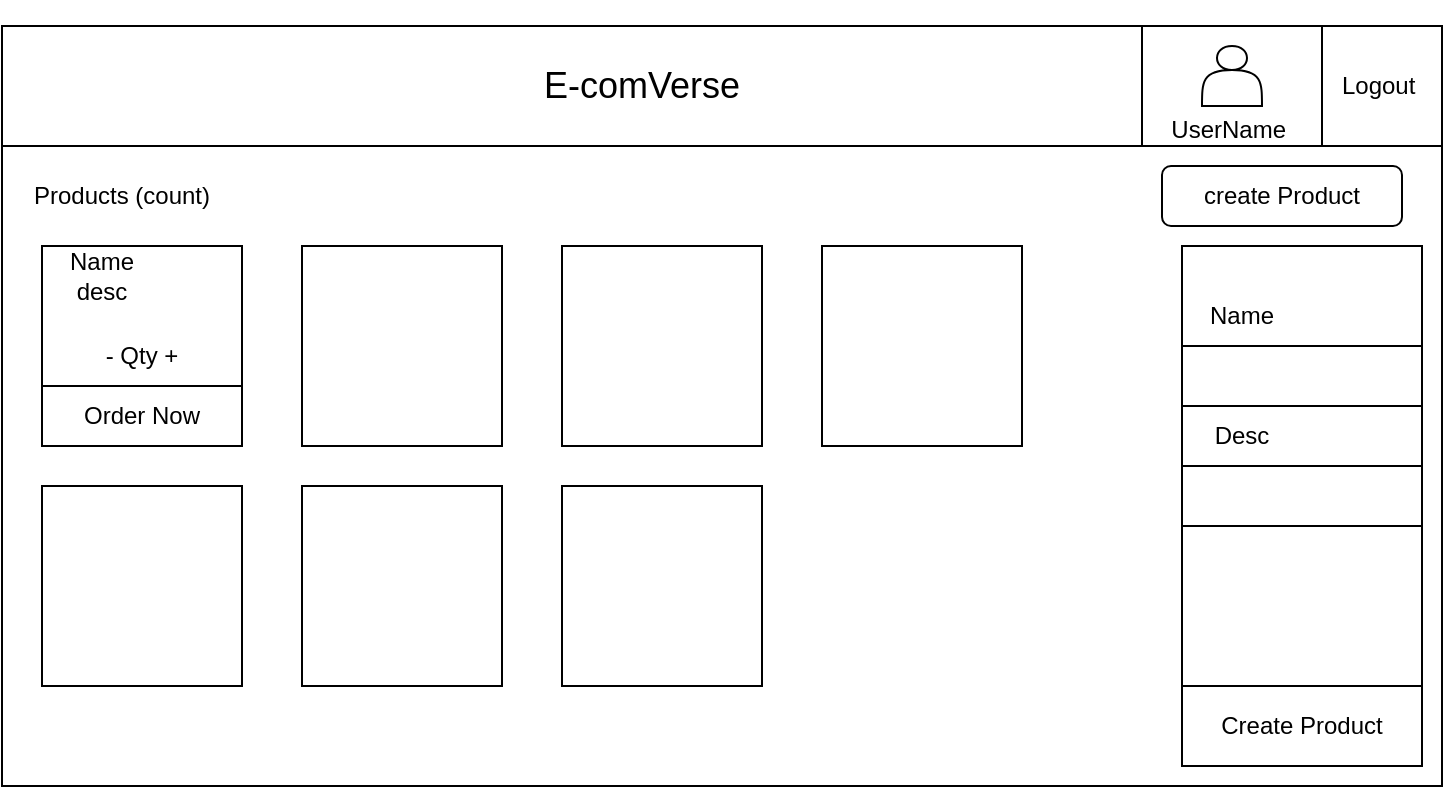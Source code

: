 <mxfile version="24.7.12">
  <diagram name="Page-1" id="XTHC8wBETDYpfUe3pU4K">
    <mxGraphModel dx="1306" dy="589" grid="1" gridSize="10" guides="1" tooltips="1" connect="1" arrows="1" fold="1" page="1" pageScale="1" pageWidth="850" pageHeight="1100" math="0" shadow="0">
      <root>
        <mxCell id="0" />
        <mxCell id="1" parent="0" />
        <mxCell id="EuaLSNtYa_kz6bgPuCTz-1" value="" style="rounded=0;whiteSpace=wrap;html=1;" vertex="1" parent="1">
          <mxGeometry x="80" y="120" width="720" height="380" as="geometry" />
        </mxCell>
        <mxCell id="EuaLSNtYa_kz6bgPuCTz-2" value="" style="rounded=0;whiteSpace=wrap;html=1;" vertex="1" parent="1">
          <mxGeometry x="80" y="120" width="720" height="60" as="geometry" />
        </mxCell>
        <mxCell id="EuaLSNtYa_kz6bgPuCTz-4" value="" style="rounded=0;whiteSpace=wrap;html=1;" vertex="1" parent="1">
          <mxGeometry x="100" y="230" width="100" height="100" as="geometry" />
        </mxCell>
        <mxCell id="EuaLSNtYa_kz6bgPuCTz-5" value="" style="rounded=0;whiteSpace=wrap;html=1;" vertex="1" parent="1">
          <mxGeometry x="230" y="230" width="100" height="100" as="geometry" />
        </mxCell>
        <mxCell id="EuaLSNtYa_kz6bgPuCTz-6" value="" style="rounded=0;whiteSpace=wrap;html=1;" vertex="1" parent="1">
          <mxGeometry x="360" y="230" width="100" height="100" as="geometry" />
        </mxCell>
        <mxCell id="EuaLSNtYa_kz6bgPuCTz-7" value="" style="rounded=0;whiteSpace=wrap;html=1;" vertex="1" parent="1">
          <mxGeometry x="490" y="230" width="100" height="100" as="geometry" />
        </mxCell>
        <mxCell id="EuaLSNtYa_kz6bgPuCTz-8" value="" style="rounded=0;whiteSpace=wrap;html=1;" vertex="1" parent="1">
          <mxGeometry x="100" y="350" width="100" height="100" as="geometry" />
        </mxCell>
        <mxCell id="EuaLSNtYa_kz6bgPuCTz-9" value="" style="rounded=0;whiteSpace=wrap;html=1;" vertex="1" parent="1">
          <mxGeometry x="230" y="350" width="100" height="100" as="geometry" />
        </mxCell>
        <mxCell id="EuaLSNtYa_kz6bgPuCTz-10" value="" style="rounded=0;whiteSpace=wrap;html=1;" vertex="1" parent="1">
          <mxGeometry x="360" y="350" width="100" height="100" as="geometry" />
        </mxCell>
        <mxCell id="EuaLSNtYa_kz6bgPuCTz-11" value="create Product" style="rounded=1;whiteSpace=wrap;html=1;" vertex="1" parent="1">
          <mxGeometry x="660" y="190" width="120" height="30" as="geometry" />
        </mxCell>
        <mxCell id="EuaLSNtYa_kz6bgPuCTz-12" value="&lt;font style=&quot;font-size: 18px;&quot;&gt;E-comVerse&lt;/font&gt;" style="text;html=1;align=center;verticalAlign=middle;whiteSpace=wrap;rounded=0;" vertex="1" parent="1">
          <mxGeometry x="330" y="135" width="140" height="30" as="geometry" />
        </mxCell>
        <mxCell id="EuaLSNtYa_kz6bgPuCTz-13" value="Products (count)" style="text;html=1;align=center;verticalAlign=middle;whiteSpace=wrap;rounded=0;" vertex="1" parent="1">
          <mxGeometry x="80" y="190" width="120" height="30" as="geometry" />
        </mxCell>
        <mxCell id="EuaLSNtYa_kz6bgPuCTz-14" value="Order Now" style="text;html=1;align=center;verticalAlign=middle;whiteSpace=wrap;rounded=0;" vertex="1" parent="1">
          <mxGeometry x="120" y="300" width="60" height="30" as="geometry" />
        </mxCell>
        <mxCell id="EuaLSNtYa_kz6bgPuCTz-15" value="" style="rounded=0;whiteSpace=wrap;html=1;" vertex="1" parent="1">
          <mxGeometry x="100" y="230" width="100" height="70" as="geometry" />
        </mxCell>
        <mxCell id="EuaLSNtYa_kz6bgPuCTz-16" value="- Qty +" style="text;html=1;align=center;verticalAlign=middle;whiteSpace=wrap;rounded=0;" vertex="1" parent="1">
          <mxGeometry x="120" y="270" width="60" height="30" as="geometry" />
        </mxCell>
        <mxCell id="EuaLSNtYa_kz6bgPuCTz-17" value="Name&lt;div&gt;desc&lt;/div&gt;" style="text;html=1;align=center;verticalAlign=middle;whiteSpace=wrap;rounded=0;" vertex="1" parent="1">
          <mxGeometry x="100" y="230" width="60" height="30" as="geometry" />
        </mxCell>
        <mxCell id="EuaLSNtYa_kz6bgPuCTz-18" value="" style="rounded=0;whiteSpace=wrap;html=1;" vertex="1" parent="1">
          <mxGeometry x="670" y="230" width="120" height="260" as="geometry" />
        </mxCell>
        <mxCell id="EuaLSNtYa_kz6bgPuCTz-19" value="Create Product" style="rounded=0;whiteSpace=wrap;html=1;" vertex="1" parent="1">
          <mxGeometry x="670" y="450" width="120" height="40" as="geometry" />
        </mxCell>
        <mxCell id="EuaLSNtYa_kz6bgPuCTz-20" value="Name" style="text;html=1;align=center;verticalAlign=middle;whiteSpace=wrap;rounded=0;" vertex="1" parent="1">
          <mxGeometry x="670" y="250" width="60" height="30" as="geometry" />
        </mxCell>
        <mxCell id="EuaLSNtYa_kz6bgPuCTz-21" value="Desc" style="text;html=1;align=center;verticalAlign=middle;whiteSpace=wrap;rounded=0;" vertex="1" parent="1">
          <mxGeometry x="670" y="310" width="60" height="30" as="geometry" />
        </mxCell>
        <mxCell id="EuaLSNtYa_kz6bgPuCTz-22" value="" style="rounded=0;whiteSpace=wrap;html=1;" vertex="1" parent="1">
          <mxGeometry x="670" y="280" width="120" height="30" as="geometry" />
        </mxCell>
        <mxCell id="EuaLSNtYa_kz6bgPuCTz-23" value="" style="rounded=0;whiteSpace=wrap;html=1;" vertex="1" parent="1">
          <mxGeometry x="670" y="340" width="120" height="30" as="geometry" />
        </mxCell>
        <mxCell id="EuaLSNtYa_kz6bgPuCTz-24" value="&lt;div&gt;&lt;span style=&quot;background-color: initial;&quot;&gt;&lt;br&gt;&lt;/span&gt;&lt;/div&gt;&lt;div&gt;&lt;span style=&quot;background-color: initial;&quot;&gt;&lt;br&gt;&lt;/span&gt;&lt;/div&gt;&lt;span style=&quot;background-color: initial;&quot;&gt;&lt;div&gt;&lt;span style=&quot;background-color: initial;&quot;&gt;&lt;br&gt;&lt;/span&gt;&lt;/div&gt;&lt;div&gt;&lt;span style=&quot;background-color: initial;&quot;&gt;&lt;br&gt;&lt;/span&gt;&lt;/div&gt;UserName&amp;nbsp;&lt;/span&gt;&lt;div&gt;&lt;div&gt;&lt;br&gt;&lt;/div&gt;&lt;/div&gt;" style="rounded=0;whiteSpace=wrap;html=1;" vertex="1" parent="1">
          <mxGeometry x="650" y="120" width="90" height="60" as="geometry" />
        </mxCell>
        <mxCell id="EuaLSNtYa_kz6bgPuCTz-25" value="Logout&amp;nbsp;" style="text;html=1;align=center;verticalAlign=middle;whiteSpace=wrap;rounded=0;" vertex="1" parent="1">
          <mxGeometry x="740" y="135" width="60" height="30" as="geometry" />
        </mxCell>
        <mxCell id="EuaLSNtYa_kz6bgPuCTz-26" value="" style="shape=actor;whiteSpace=wrap;html=1;" vertex="1" parent="1">
          <mxGeometry x="680" y="130" width="30" height="30" as="geometry" />
        </mxCell>
      </root>
    </mxGraphModel>
  </diagram>
</mxfile>
